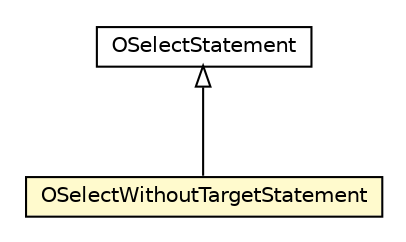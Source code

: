 #!/usr/local/bin/dot
#
# Class diagram 
# Generated by UMLGraph version R5_6-24-gf6e263 (http://www.umlgraph.org/)
#

digraph G {
	edge [fontname="Helvetica",fontsize=10,labelfontname="Helvetica",labelfontsize=10];
	node [fontname="Helvetica",fontsize=10,shape=plaintext];
	nodesep=0.25;
	ranksep=0.5;
	// com.orientechnologies.orient.core.sql.parser.OSelectWithoutTargetStatement
	c3650514 [label=<<table title="com.orientechnologies.orient.core.sql.parser.OSelectWithoutTargetStatement" border="0" cellborder="1" cellspacing="0" cellpadding="2" port="p" bgcolor="lemonChiffon" href="./OSelectWithoutTargetStatement.html">
		<tr><td><table border="0" cellspacing="0" cellpadding="1">
<tr><td align="center" balign="center"> OSelectWithoutTargetStatement </td></tr>
		</table></td></tr>
		</table>>, URL="./OSelectWithoutTargetStatement.html", fontname="Helvetica", fontcolor="black", fontsize=10.0];
	// com.orientechnologies.orient.core.sql.parser.OSelectStatement
	c3650587 [label=<<table title="com.orientechnologies.orient.core.sql.parser.OSelectStatement" border="0" cellborder="1" cellspacing="0" cellpadding="2" port="p" href="./OSelectStatement.html">
		<tr><td><table border="0" cellspacing="0" cellpadding="1">
<tr><td align="center" balign="center"> OSelectStatement </td></tr>
		</table></td></tr>
		</table>>, URL="./OSelectStatement.html", fontname="Helvetica", fontcolor="black", fontsize=10.0];
	//com.orientechnologies.orient.core.sql.parser.OSelectWithoutTargetStatement extends com.orientechnologies.orient.core.sql.parser.OSelectStatement
	c3650587:p -> c3650514:p [dir=back,arrowtail=empty];
}

